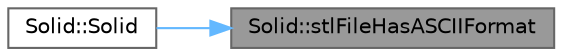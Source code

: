 digraph "Solid::stlFileHasASCIIFormat"
{
 // LATEX_PDF_SIZE
  bgcolor="transparent";
  edge [fontname=Helvetica,fontsize=10,labelfontname=Helvetica,labelfontsize=10];
  node [fontname=Helvetica,fontsize=10,shape=box,height=0.2,width=0.4];
  rankdir="RL";
  Node1 [id="Node000001",label="Solid::stlFileHasASCIIFormat",height=0.2,width=0.4,color="gray40", fillcolor="grey60", style="filled", fontcolor="black",tooltip=" "];
  Node1 -> Node2 [id="edge1_Node000001_Node000002",dir="back",color="steelblue1",style="solid",tooltip=" "];
  Node2 [id="Node000002",label="Solid::Solid",height=0.2,width=0.4,color="grey40", fillcolor="white", style="filled",URL="$class_solid.html#a224761421646ab874ba6d78f1c071328",tooltip=" "];
}
